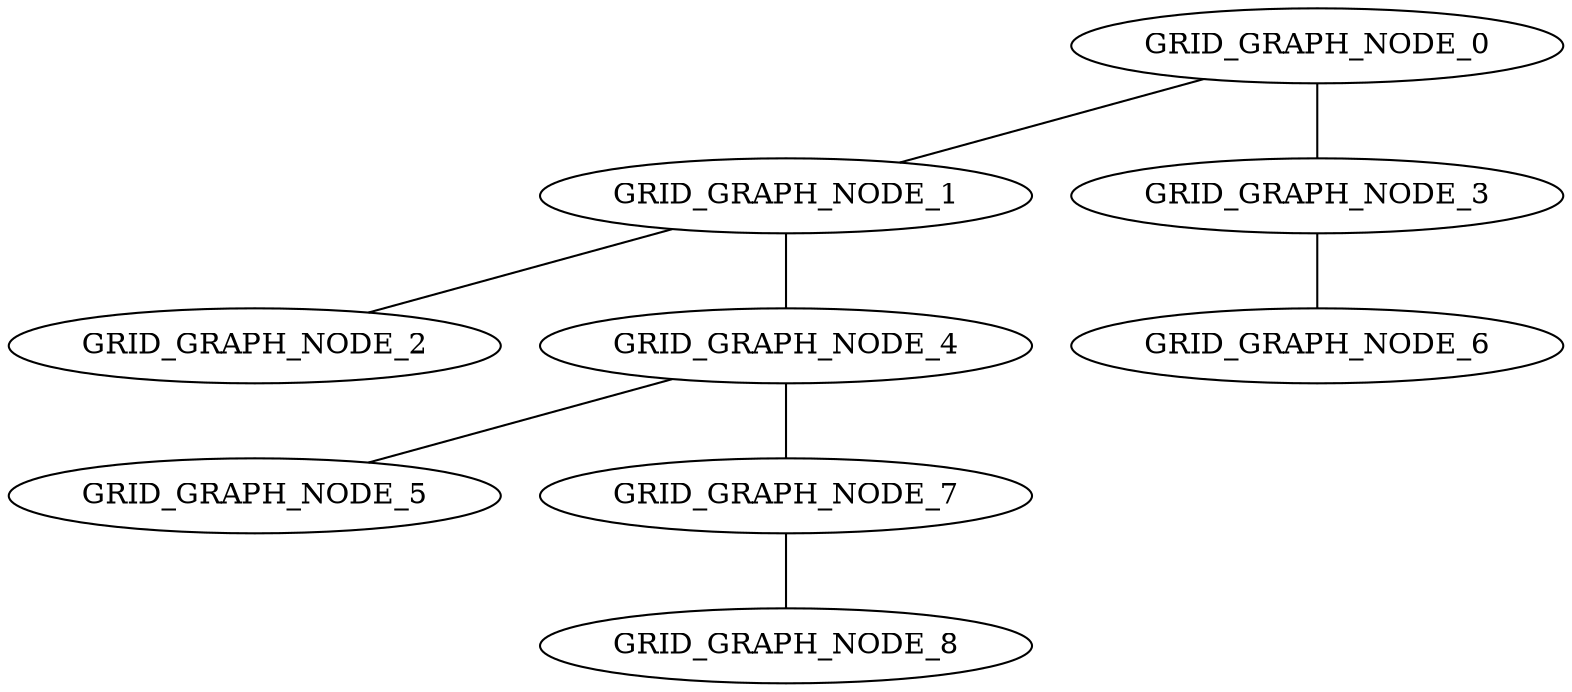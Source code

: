 graph GRID_GRAPH_PRIM_SMALL{
GRID_GRAPH_NODE_0 -- GRID_GRAPH_NODE_1 [weight=6];
GRID_GRAPH_NODE_1 -- GRID_GRAPH_NODE_2 [weight=2];
GRID_GRAPH_NODE_1 -- GRID_GRAPH_NODE_4 [weight=4];
GRID_GRAPH_NODE_4 -- GRID_GRAPH_NODE_5 [weight=5];
GRID_GRAPH_NODE_0 -- GRID_GRAPH_NODE_3 [weight=9];
GRID_GRAPH_NODE_4 -- GRID_GRAPH_NODE_7 [weight=13];
GRID_GRAPH_NODE_7 -- GRID_GRAPH_NODE_8 [weight=1];
GRID_GRAPH_NODE_3 -- GRID_GRAPH_NODE_6 [weight=14];
}
